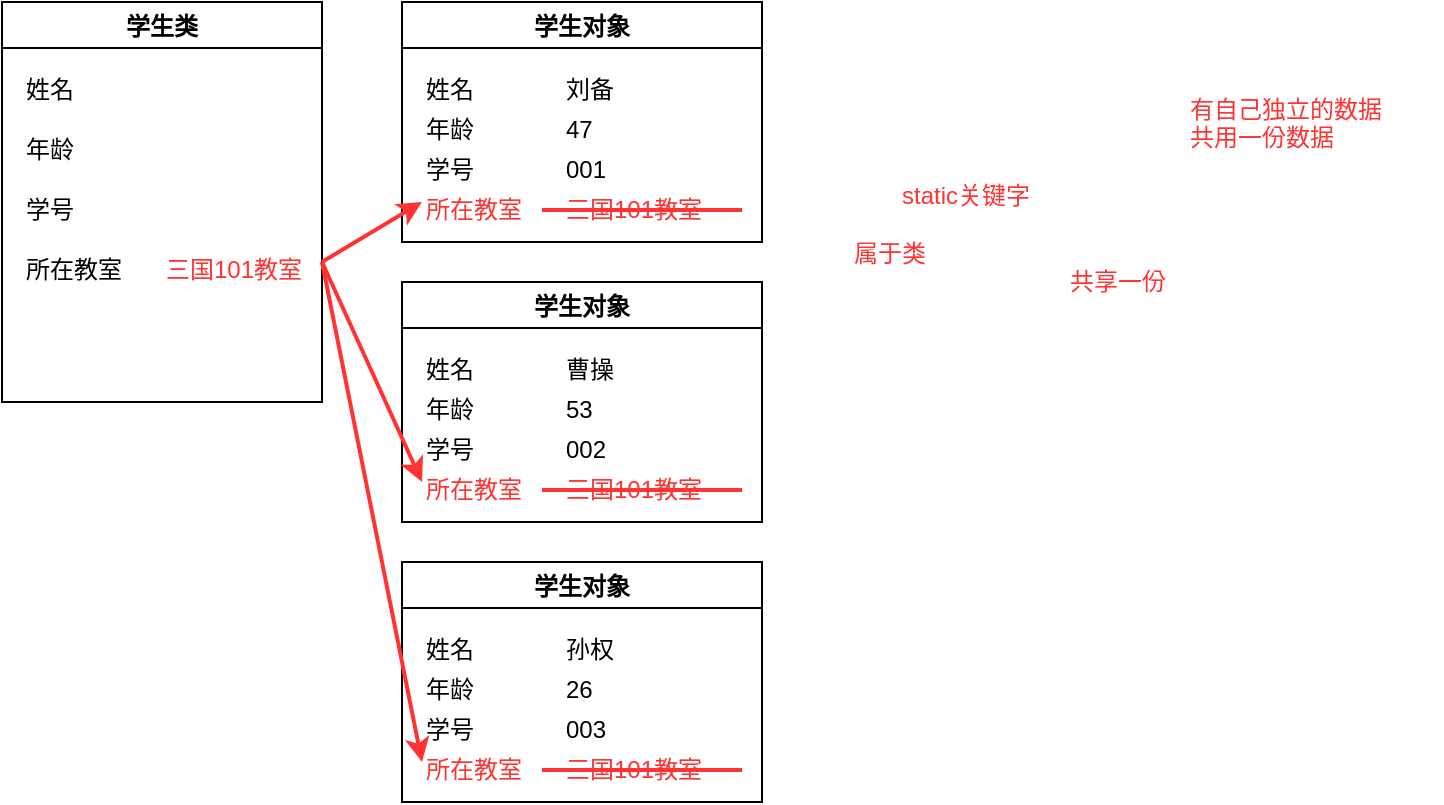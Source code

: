 <mxfile version="13.6.2" type="device"><diagram id="vQdjbBRsPyzsTqb3g0-R" name="Page-1"><mxGraphModel dx="1086" dy="816" grid="1" gridSize="10" guides="1" tooltips="1" connect="1" arrows="1" fold="1" page="1" pageScale="1" pageWidth="1100" pageHeight="850" math="0" shadow="0"><root><mxCell id="0"/><mxCell id="1" parent="0"/><mxCell id="rUoq19bSMOCqlp_eS2tt-9" value="学生类" style="swimlane;" vertex="1" parent="1"><mxGeometry width="160" height="200" as="geometry"/></mxCell><mxCell id="rUoq19bSMOCqlp_eS2tt-10" value="姓名" style="text;html=1;strokeColor=none;fillColor=none;align=left;verticalAlign=top;whiteSpace=wrap;rounded=0;" vertex="1" parent="rUoq19bSMOCqlp_eS2tt-9"><mxGeometry x="10" y="30" width="40" height="20" as="geometry"/></mxCell><mxCell id="rUoq19bSMOCqlp_eS2tt-13" value="年龄" style="text;html=1;strokeColor=none;fillColor=none;align=left;verticalAlign=top;whiteSpace=wrap;rounded=0;" vertex="1" parent="rUoq19bSMOCqlp_eS2tt-9"><mxGeometry x="10" y="60" width="40" height="20" as="geometry"/></mxCell><mxCell id="rUoq19bSMOCqlp_eS2tt-14" value="学号" style="text;html=1;strokeColor=none;fillColor=none;align=left;verticalAlign=top;whiteSpace=wrap;rounded=0;" vertex="1" parent="rUoq19bSMOCqlp_eS2tt-9"><mxGeometry x="10" y="90" width="40" height="20" as="geometry"/></mxCell><mxCell id="rUoq19bSMOCqlp_eS2tt-15" value="所在教室" style="text;html=1;strokeColor=none;fillColor=none;align=left;verticalAlign=top;whiteSpace=wrap;rounded=0;" vertex="1" parent="rUoq19bSMOCqlp_eS2tt-9"><mxGeometry x="10" y="120" width="50" height="20" as="geometry"/></mxCell><mxCell id="rUoq19bSMOCqlp_eS2tt-47" value="三国101教室" style="text;html=1;strokeColor=none;fillColor=none;align=left;verticalAlign=top;whiteSpace=wrap;rounded=0;fontColor=#FF3333;" vertex="1" parent="rUoq19bSMOCqlp_eS2tt-9"><mxGeometry x="80" y="120" width="80" height="20" as="geometry"/></mxCell><mxCell id="rUoq19bSMOCqlp_eS2tt-73" value="只在类当中保存一份&lt;br&gt;所有本类对象共享同一份" style="text;html=1;strokeColor=none;fillColor=none;align=left;verticalAlign=top;whiteSpace=wrap;rounded=0;fontColor=#FFFFFF;" vertex="1" parent="rUoq19bSMOCqlp_eS2tt-9"><mxGeometry x="10" y="160" width="140" height="40" as="geometry"/></mxCell><mxCell id="rUoq19bSMOCqlp_eS2tt-16" value="学生对象" style="swimlane;" vertex="1" parent="1"><mxGeometry x="200" width="180" height="120" as="geometry"/></mxCell><mxCell id="rUoq19bSMOCqlp_eS2tt-17" value="姓名" style="text;html=1;strokeColor=none;fillColor=none;align=left;verticalAlign=top;whiteSpace=wrap;rounded=0;" vertex="1" parent="rUoq19bSMOCqlp_eS2tt-16"><mxGeometry x="10" y="30" width="40" height="20" as="geometry"/></mxCell><mxCell id="rUoq19bSMOCqlp_eS2tt-18" value="年龄" style="text;html=1;strokeColor=none;fillColor=none;align=left;verticalAlign=top;whiteSpace=wrap;rounded=0;" vertex="1" parent="rUoq19bSMOCqlp_eS2tt-16"><mxGeometry x="10" y="50" width="40" height="20" as="geometry"/></mxCell><mxCell id="rUoq19bSMOCqlp_eS2tt-19" value="学号" style="text;html=1;strokeColor=none;fillColor=none;align=left;verticalAlign=top;whiteSpace=wrap;rounded=0;" vertex="1" parent="rUoq19bSMOCqlp_eS2tt-16"><mxGeometry x="10" y="70" width="40" height="20" as="geometry"/></mxCell><mxCell id="rUoq19bSMOCqlp_eS2tt-20" value="所在教室" style="text;html=1;strokeColor=none;fillColor=none;align=left;verticalAlign=top;whiteSpace=wrap;rounded=0;fontColor=#FF3333;" vertex="1" parent="rUoq19bSMOCqlp_eS2tt-16"><mxGeometry x="10" y="90" width="50" height="20" as="geometry"/></mxCell><mxCell id="rUoq19bSMOCqlp_eS2tt-21" value="刘备" style="text;html=1;strokeColor=none;fillColor=none;align=left;verticalAlign=top;whiteSpace=wrap;rounded=0;" vertex="1" parent="rUoq19bSMOCqlp_eS2tt-16"><mxGeometry x="80" y="30" width="40" height="20" as="geometry"/></mxCell><mxCell id="rUoq19bSMOCqlp_eS2tt-22" value="47" style="text;html=1;strokeColor=none;fillColor=none;align=left;verticalAlign=top;whiteSpace=wrap;rounded=0;" vertex="1" parent="rUoq19bSMOCqlp_eS2tt-16"><mxGeometry x="80" y="50" width="40" height="20" as="geometry"/></mxCell><mxCell id="rUoq19bSMOCqlp_eS2tt-23" value="001" style="text;html=1;strokeColor=none;fillColor=none;align=left;verticalAlign=top;whiteSpace=wrap;rounded=0;" vertex="1" parent="rUoq19bSMOCqlp_eS2tt-16"><mxGeometry x="80" y="70" width="40" height="20" as="geometry"/></mxCell><mxCell id="rUoq19bSMOCqlp_eS2tt-24" value="三国101教室" style="text;html=1;strokeColor=none;fillColor=none;align=left;verticalAlign=top;whiteSpace=wrap;rounded=0;fontColor=#FF3333;" vertex="1" parent="rUoq19bSMOCqlp_eS2tt-16"><mxGeometry x="80" y="90" width="80" height="20" as="geometry"/></mxCell><mxCell id="rUoq19bSMOCqlp_eS2tt-44" value="" style="endArrow=none;html=1;fontColor=#FF3333;strokeWidth=2;strokeColor=#FF3333;" edge="1" parent="rUoq19bSMOCqlp_eS2tt-16"><mxGeometry width="50" height="50" relative="1" as="geometry"><mxPoint x="70" y="104" as="sourcePoint"/><mxPoint x="170" y="104" as="targetPoint"/></mxGeometry></mxCell><mxCell id="rUoq19bSMOCqlp_eS2tt-48" value="" style="endArrow=classic;html=1;strokeColor=#FF3333;strokeWidth=2;fontColor=#FF3333;entryX=0;entryY=0.5;entryDx=0;entryDy=0;" edge="1" parent="1" target="rUoq19bSMOCqlp_eS2tt-20"><mxGeometry width="50" height="50" relative="1" as="geometry"><mxPoint x="160" y="130" as="sourcePoint"/><mxPoint x="160" y="230" as="targetPoint"/></mxGeometry></mxCell><mxCell id="rUoq19bSMOCqlp_eS2tt-51" value="学生对象" style="swimlane;" vertex="1" parent="1"><mxGeometry x="200" y="140" width="180" height="120" as="geometry"/></mxCell><mxCell id="rUoq19bSMOCqlp_eS2tt-52" value="姓名" style="text;html=1;strokeColor=none;fillColor=none;align=left;verticalAlign=top;whiteSpace=wrap;rounded=0;" vertex="1" parent="rUoq19bSMOCqlp_eS2tt-51"><mxGeometry x="10" y="30" width="40" height="20" as="geometry"/></mxCell><mxCell id="rUoq19bSMOCqlp_eS2tt-53" value="年龄" style="text;html=1;strokeColor=none;fillColor=none;align=left;verticalAlign=top;whiteSpace=wrap;rounded=0;" vertex="1" parent="rUoq19bSMOCqlp_eS2tt-51"><mxGeometry x="10" y="50" width="40" height="20" as="geometry"/></mxCell><mxCell id="rUoq19bSMOCqlp_eS2tt-54" value="学号" style="text;html=1;strokeColor=none;fillColor=none;align=left;verticalAlign=top;whiteSpace=wrap;rounded=0;" vertex="1" parent="rUoq19bSMOCqlp_eS2tt-51"><mxGeometry x="10" y="70" width="40" height="20" as="geometry"/></mxCell><mxCell id="rUoq19bSMOCqlp_eS2tt-55" value="所在教室" style="text;html=1;strokeColor=none;fillColor=none;align=left;verticalAlign=top;whiteSpace=wrap;rounded=0;fontColor=#FF3333;" vertex="1" parent="rUoq19bSMOCqlp_eS2tt-51"><mxGeometry x="10" y="90" width="50" height="20" as="geometry"/></mxCell><mxCell id="rUoq19bSMOCqlp_eS2tt-56" value="曹操" style="text;html=1;strokeColor=none;fillColor=none;align=left;verticalAlign=top;whiteSpace=wrap;rounded=0;" vertex="1" parent="rUoq19bSMOCqlp_eS2tt-51"><mxGeometry x="80" y="30" width="40" height="20" as="geometry"/></mxCell><mxCell id="rUoq19bSMOCqlp_eS2tt-57" value="53" style="text;html=1;strokeColor=none;fillColor=none;align=left;verticalAlign=top;whiteSpace=wrap;rounded=0;" vertex="1" parent="rUoq19bSMOCqlp_eS2tt-51"><mxGeometry x="80" y="50" width="40" height="20" as="geometry"/></mxCell><mxCell id="rUoq19bSMOCqlp_eS2tt-58" value="002" style="text;html=1;strokeColor=none;fillColor=none;align=left;verticalAlign=top;whiteSpace=wrap;rounded=0;" vertex="1" parent="rUoq19bSMOCqlp_eS2tt-51"><mxGeometry x="80" y="70" width="40" height="20" as="geometry"/></mxCell><mxCell id="rUoq19bSMOCqlp_eS2tt-59" value="三国101教室" style="text;html=1;strokeColor=none;fillColor=none;align=left;verticalAlign=top;whiteSpace=wrap;rounded=0;fontColor=#FF3333;" vertex="1" parent="rUoq19bSMOCqlp_eS2tt-51"><mxGeometry x="80" y="90" width="80" height="20" as="geometry"/></mxCell><mxCell id="rUoq19bSMOCqlp_eS2tt-60" value="" style="endArrow=none;html=1;fontColor=#FF3333;strokeWidth=2;strokeColor=#FF3333;" edge="1" parent="rUoq19bSMOCqlp_eS2tt-51"><mxGeometry width="50" height="50" relative="1" as="geometry"><mxPoint x="70" y="104" as="sourcePoint"/><mxPoint x="170" y="104" as="targetPoint"/></mxGeometry></mxCell><mxCell id="rUoq19bSMOCqlp_eS2tt-61" value="学生对象" style="swimlane;" vertex="1" parent="1"><mxGeometry x="200" y="280" width="180" height="120" as="geometry"/></mxCell><mxCell id="rUoq19bSMOCqlp_eS2tt-62" value="姓名" style="text;html=1;strokeColor=none;fillColor=none;align=left;verticalAlign=top;whiteSpace=wrap;rounded=0;" vertex="1" parent="rUoq19bSMOCqlp_eS2tt-61"><mxGeometry x="10" y="30" width="40" height="20" as="geometry"/></mxCell><mxCell id="rUoq19bSMOCqlp_eS2tt-63" value="年龄" style="text;html=1;strokeColor=none;fillColor=none;align=left;verticalAlign=top;whiteSpace=wrap;rounded=0;" vertex="1" parent="rUoq19bSMOCqlp_eS2tt-61"><mxGeometry x="10" y="50" width="40" height="20" as="geometry"/></mxCell><mxCell id="rUoq19bSMOCqlp_eS2tt-64" value="学号" style="text;html=1;strokeColor=none;fillColor=none;align=left;verticalAlign=top;whiteSpace=wrap;rounded=0;" vertex="1" parent="rUoq19bSMOCqlp_eS2tt-61"><mxGeometry x="10" y="70" width="40" height="20" as="geometry"/></mxCell><mxCell id="rUoq19bSMOCqlp_eS2tt-65" value="所在教室" style="text;html=1;strokeColor=none;fillColor=none;align=left;verticalAlign=top;whiteSpace=wrap;rounded=0;fontColor=#FF3333;" vertex="1" parent="rUoq19bSMOCqlp_eS2tt-61"><mxGeometry x="10" y="90" width="50" height="20" as="geometry"/></mxCell><mxCell id="rUoq19bSMOCqlp_eS2tt-66" value="孙权" style="text;html=1;strokeColor=none;fillColor=none;align=left;verticalAlign=top;whiteSpace=wrap;rounded=0;" vertex="1" parent="rUoq19bSMOCqlp_eS2tt-61"><mxGeometry x="80" y="30" width="40" height="20" as="geometry"/></mxCell><mxCell id="rUoq19bSMOCqlp_eS2tt-67" value="26" style="text;html=1;strokeColor=none;fillColor=none;align=left;verticalAlign=top;whiteSpace=wrap;rounded=0;" vertex="1" parent="rUoq19bSMOCqlp_eS2tt-61"><mxGeometry x="80" y="50" width="40" height="20" as="geometry"/></mxCell><mxCell id="rUoq19bSMOCqlp_eS2tt-68" value="003" style="text;html=1;strokeColor=none;fillColor=none;align=left;verticalAlign=top;whiteSpace=wrap;rounded=0;" vertex="1" parent="rUoq19bSMOCqlp_eS2tt-61"><mxGeometry x="80" y="70" width="40" height="20" as="geometry"/></mxCell><mxCell id="rUoq19bSMOCqlp_eS2tt-69" value="三国101教室" style="text;html=1;strokeColor=none;fillColor=none;align=left;verticalAlign=top;whiteSpace=wrap;rounded=0;fontColor=#FF3333;" vertex="1" parent="rUoq19bSMOCqlp_eS2tt-61"><mxGeometry x="80" y="90" width="80" height="20" as="geometry"/></mxCell><mxCell id="rUoq19bSMOCqlp_eS2tt-70" value="" style="endArrow=none;html=1;fontColor=#FF3333;strokeWidth=2;strokeColor=#FF3333;" edge="1" parent="rUoq19bSMOCqlp_eS2tt-61"><mxGeometry width="50" height="50" relative="1" as="geometry"><mxPoint x="70" y="104" as="sourcePoint"/><mxPoint x="170" y="104" as="targetPoint"/></mxGeometry></mxCell><mxCell id="rUoq19bSMOCqlp_eS2tt-71" value="" style="endArrow=classic;html=1;strokeColor=#FF3333;strokeWidth=2;fontColor=#FF3333;exitX=1;exitY=0.5;exitDx=0;exitDy=0;entryX=0;entryY=0.5;entryDx=0;entryDy=0;" edge="1" parent="1" source="rUoq19bSMOCqlp_eS2tt-47" target="rUoq19bSMOCqlp_eS2tt-55"><mxGeometry width="50" height="50" relative="1" as="geometry"><mxPoint x="170" y="140" as="sourcePoint"/><mxPoint x="211" y="242" as="targetPoint"/></mxGeometry></mxCell><mxCell id="rUoq19bSMOCqlp_eS2tt-72" value="" style="endArrow=classic;html=1;strokeColor=#FF3333;strokeWidth=2;fontColor=#FF3333;entryX=0;entryY=0.5;entryDx=0;entryDy=0;exitX=1;exitY=0.5;exitDx=0;exitDy=0;" edge="1" parent="1" source="rUoq19bSMOCqlp_eS2tt-47" target="rUoq19bSMOCqlp_eS2tt-65"><mxGeometry width="50" height="50" relative="1" as="geometry"><mxPoint x="180" y="140" as="sourcePoint"/><mxPoint x="230" y="120" as="targetPoint"/></mxGeometry></mxCell><mxCell id="rUoq19bSMOCqlp_eS2tt-74" value="对于姓名、年龄、学号，每个对象都&lt;font color=&quot;#ff3333&quot;&gt;有自己独立的数据&lt;/font&gt;&lt;br&gt;但是对于所在教室，应该是多个对象&lt;font color=&quot;#ff3333&quot;&gt;共用一份数据&lt;/font&gt;&lt;br&gt;&lt;br&gt;一旦用了&lt;font color=&quot;#ff3333&quot;&gt;static关键字&lt;/font&gt;&lt;br&gt;那么这样的内容不再属于对象自己&lt;br&gt;而是&lt;font color=&quot;#ff3333&quot;&gt;属于类&lt;/font&gt;的&lt;br&gt;所以凡是本类的对象，都&lt;font color=&quot;#ff3333&quot;&gt;共享一份&lt;/font&gt;" style="text;html=1;strokeColor=none;fillColor=none;align=left;verticalAlign=top;whiteSpace=wrap;rounded=0;fontColor=#FFFFFF;" vertex="1" parent="1"><mxGeometry x="400" y="40" width="320" height="120" as="geometry"/></mxCell></root></mxGraphModel></diagram></mxfile>